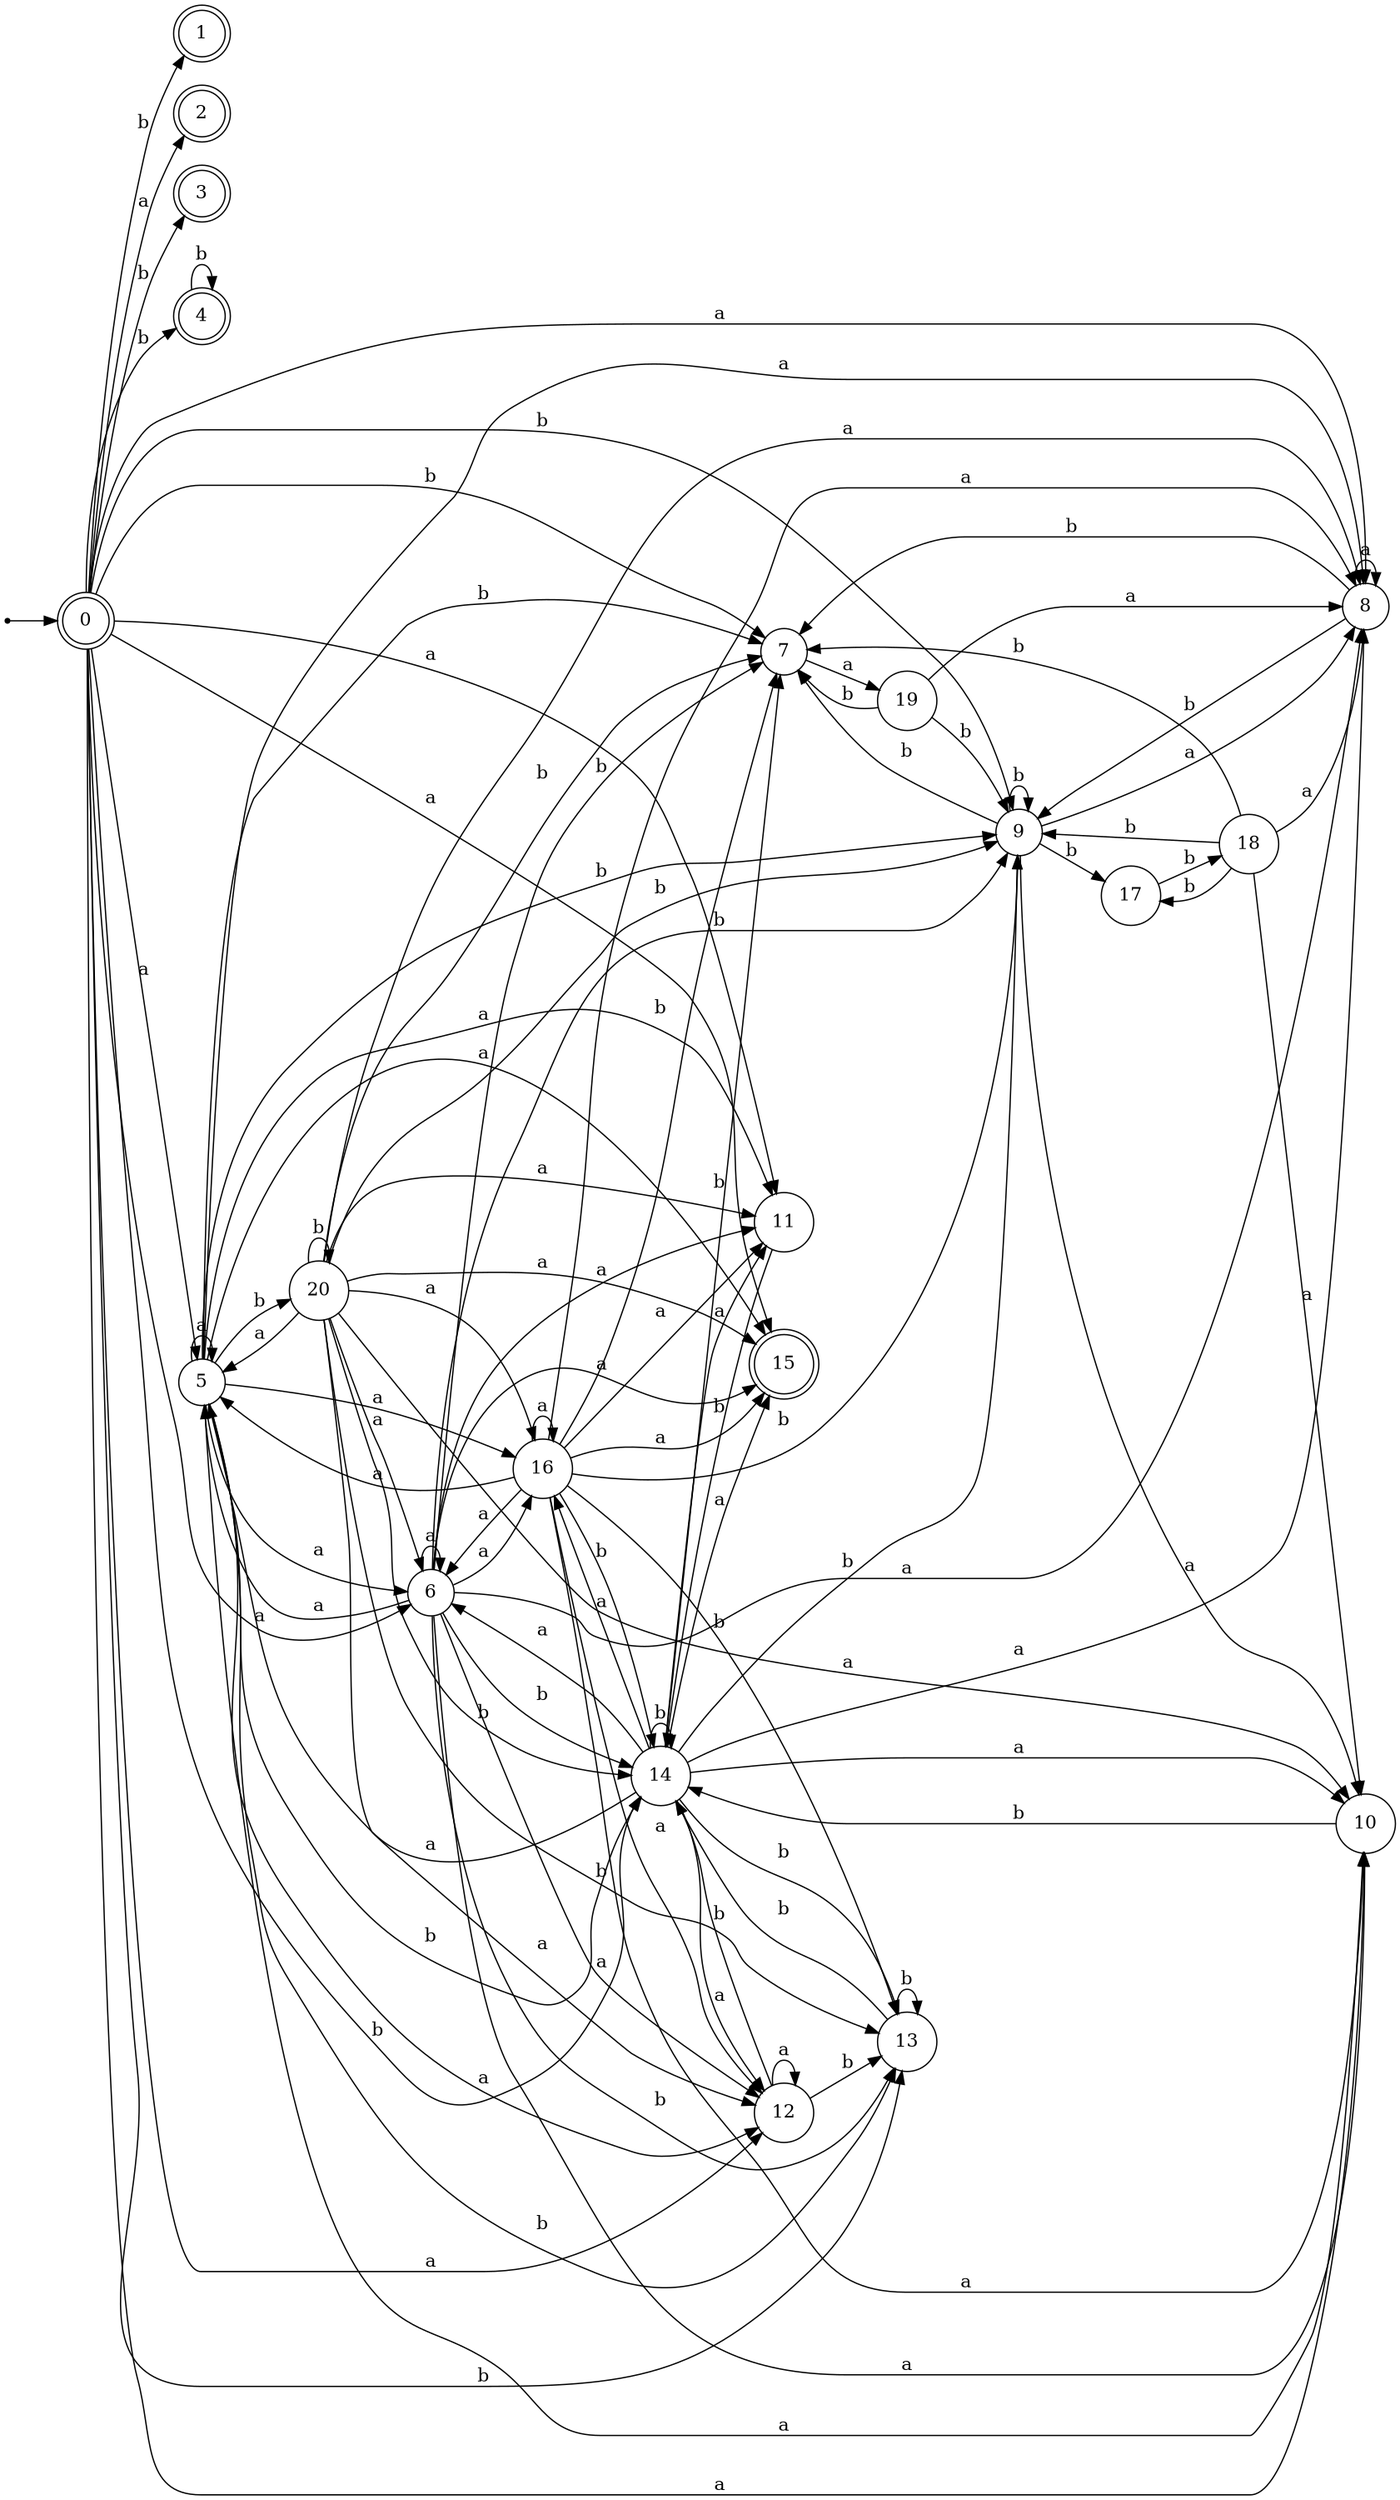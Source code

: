 digraph finite_state_machine {
rankdir=LR;
size="20,20";
node [shape = point]; "dummy0"
node [shape = doublecircle]; "0";"dummy0" -> "0";
node [shape = doublecircle]; "1";node [shape = doublecircle]; "2";node [shape = doublecircle]; "3";node [shape = doublecircle]; "4";node [shape = circle]; "5";
node [shape = circle]; "6";
node [shape = circle]; "7";
node [shape = circle]; "8";
node [shape = circle]; "9";
node [shape = circle]; "10";
node [shape = circle]; "11";
node [shape = circle]; "12";
node [shape = circle]; "13";
node [shape = circle]; "14";
node [shape = doublecircle]; "15";node [shape = circle]; "16";
node [shape = circle]; "17";
node [shape = circle]; "18";
node [shape = circle]; "19";
node [shape = circle]; "20";
"0" -> "1" [label = "b"];
 "0" -> "3" [label = "b"];
 "0" -> "4" [label = "b"];
 "0" -> "7" [label = "b"];
 "0" -> "9" [label = "b"];
 "0" -> "13" [label = "b"];
 "0" -> "14" [label = "b"];
 "0" -> "2" [label = "a"];
 "0" -> "5" [label = "a"];
 "0" -> "6" [label = "a"];
 "0" -> "8" [label = "a"];
 "0" -> "10" [label = "a"];
 "0" -> "11" [label = "a"];
 "0" -> "12" [label = "a"];
 "0" -> "15" [label = "a"];
 "14" -> "9" [label = "b"];
 "14" -> "13" [label = "b"];
 "14" -> "14" [label = "b"];
 "14" -> "7" [label = "b"];
 "14" -> "5" [label = "a"];
 "14" -> "6" [label = "a"];
 "14" -> "8" [label = "a"];
 "14" -> "10" [label = "a"];
 "14" -> "11" [label = "a"];
 "14" -> "12" [label = "a"];
 "14" -> "15" [label = "a"];
 "14" -> "16" [label = "a"];
 "16" -> "5" [label = "a"];
 "16" -> "6" [label = "a"];
 "16" -> "8" [label = "a"];
 "16" -> "10" [label = "a"];
 "16" -> "11" [label = "a"];
 "16" -> "12" [label = "a"];
 "16" -> "15" [label = "a"];
 "16" -> "16" [label = "a"];
 "16" -> "9" [label = "b"];
 "16" -> "13" [label = "b"];
 "16" -> "14" [label = "b"];
 "16" -> "7" [label = "b"];
 "13" -> "13" [label = "b"];
 "13" -> "14" [label = "b"];
 "12" -> "12" [label = "a"];
 "12" -> "13" [label = "b"];
 "12" -> "14" [label = "b"];
 "11" -> "14" [label = "b"];
 "10" -> "14" [label = "b"];
 "9" -> "9" [label = "b"];
 "9" -> "17" [label = "b"];
 "9" -> "7" [label = "b"];
 "9" -> "8" [label = "a"];
 "9" -> "10" [label = "a"];
 "17" -> "18" [label = "b"];
 "18" -> "17" [label = "b"];
 "18" -> "9" [label = "b"];
 "18" -> "7" [label = "b"];
 "18" -> "8" [label = "a"];
 "18" -> "10" [label = "a"];
 "8" -> "8" [label = "a"];
 "8" -> "9" [label = "b"];
 "8" -> "7" [label = "b"];
 "7" -> "19" [label = "a"];
 "19" -> "9" [label = "b"];
 "19" -> "7" [label = "b"];
 "19" -> "8" [label = "a"];
 "6" -> "5" [label = "a"];
 "6" -> "6" [label = "a"];
 "6" -> "8" [label = "a"];
 "6" -> "10" [label = "a"];
 "6" -> "11" [label = "a"];
 "6" -> "12" [label = "a"];
 "6" -> "15" [label = "a"];
 "6" -> "16" [label = "a"];
 "6" -> "9" [label = "b"];
 "6" -> "13" [label = "b"];
 "6" -> "14" [label = "b"];
 "6" -> "7" [label = "b"];
 "5" -> "5" [label = "a"];
 "5" -> "6" [label = "a"];
 "5" -> "8" [label = "a"];
 "5" -> "10" [label = "a"];
 "5" -> "11" [label = "a"];
 "5" -> "12" [label = "a"];
 "5" -> "15" [label = "a"];
 "5" -> "16" [label = "a"];
 "5" -> "20" [label = "b"];
 "5" -> "7" [label = "b"];
 "5" -> "9" [label = "b"];
 "5" -> "13" [label = "b"];
 "5" -> "14" [label = "b"];
 "20" -> "20" [label = "b"];
 "20" -> "7" [label = "b"];
 "20" -> "9" [label = "b"];
 "20" -> "13" [label = "b"];
 "20" -> "14" [label = "b"];
 "20" -> "5" [label = "a"];
 "20" -> "6" [label = "a"];
 "20" -> "8" [label = "a"];
 "20" -> "10" [label = "a"];
 "20" -> "11" [label = "a"];
 "20" -> "12" [label = "a"];
 "20" -> "15" [label = "a"];
 "20" -> "16" [label = "a"];
 "4" -> "4" [label = "b"];
 }
